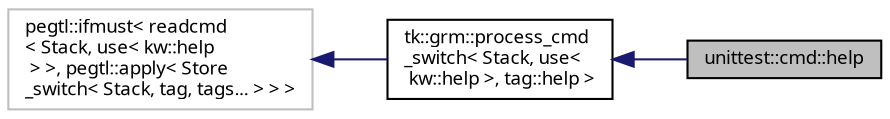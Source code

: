 digraph "unittest::cmd::help"
{
 // INTERACTIVE_SVG=YES
  bgcolor="transparent";
  edge [fontname="sans-serif",fontsize="9",labelfontname="sans-serif",labelfontsize="9"];
  node [fontname="sans-serif",fontsize="9",shape=record];
  rankdir="LR";
  Node1 [label="unittest::cmd::help",height=0.2,width=0.4,color="black", fillcolor="grey75", style="filled", fontcolor="black"];
  Node2 -> Node1 [dir="back",color="midnightblue",fontsize="9",style="solid",fontname="sans-serif"];
  Node2 [label="tk::grm::process_cmd\l_switch\< Stack, use\<\l kw::help \>, tag::help \>",height=0.2,width=0.4,color="black",URL="$structtk_1_1grm_1_1process__cmd__switch.html"];
  Node3 -> Node2 [dir="back",color="midnightblue",fontsize="9",style="solid",fontname="sans-serif"];
  Node3 [label="pegtl::ifmust\< readcmd\l\< Stack, use\< kw::help\l \> \>, pegtl::apply\< Store\l_switch\< Stack, tag, tags... \> \> \>",height=0.2,width=0.4,color="grey75"];
}
